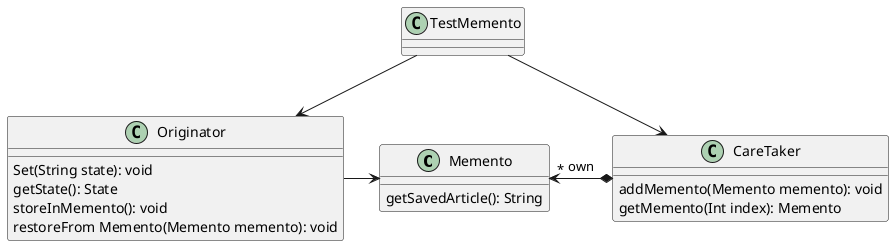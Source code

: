 @startuml Diagramme de classe
class Memento {
  getSavedArticle(): String
}

class Originator {
  Set(String state): void
  getState(): State
  storeInMemento(): void
  restoreFrom Memento(Memento memento): void
}

class CareTaker{
  addMemento(Memento memento): void
  getMemento(Int index): Memento
}

CareTaker *-left-> "*" Memento : own
Originator -> Memento

TestMemento --> CareTaker
TestMemento --> Originator
@enduml